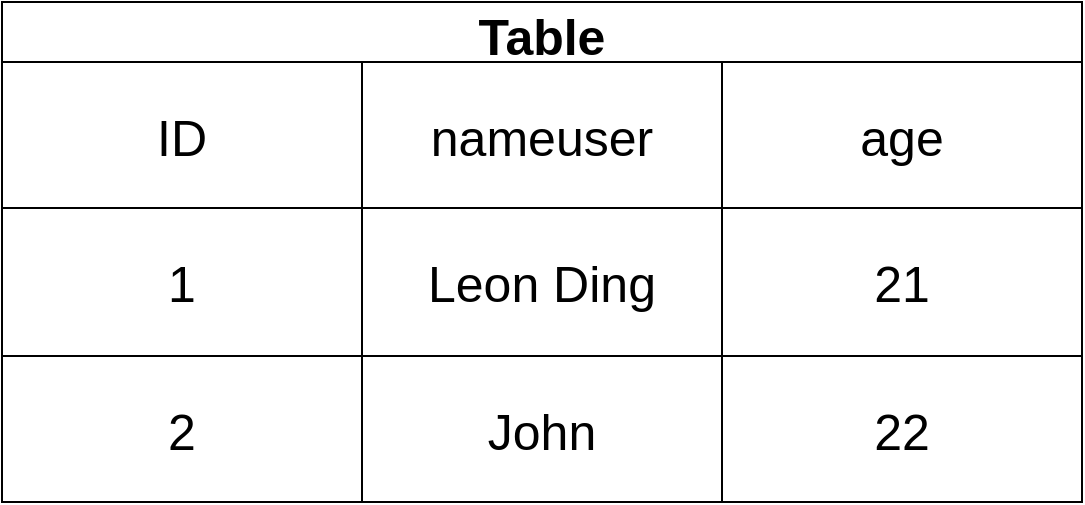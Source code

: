 <mxfile version="15.2.9" type="github"><diagram id="ibmIAs5vzxbRUl51puMs" name="第 1 页"><mxGraphModel dx="1186" dy="694" grid="1" gridSize="10" guides="1" tooltips="1" connect="1" arrows="1" fold="1" page="1" pageScale="1" pageWidth="827" pageHeight="1169" math="0" shadow="0"><root><mxCell id="0"/><mxCell id="1" parent="0"/><mxCell id="jqp1k1TRhJ0zXttBkaYL-87" value="Table" style="shape=table;startSize=30;container=1;collapsible=0;childLayout=tableLayout;fontStyle=1;align=center;pointerEvents=1;strokeWidth=1;fontSize=25;" vertex="1" parent="1"><mxGeometry x="150" y="180" width="540" height="250" as="geometry"/></mxCell><mxCell id="jqp1k1TRhJ0zXttBkaYL-88" value="" style="shape=partialRectangle;html=1;whiteSpace=wrap;collapsible=0;dropTarget=0;pointerEvents=0;fillColor=none;top=0;left=0;bottom=0;right=0;points=[[0,0.5],[1,0.5]];portConstraint=eastwest;strokeWidth=1;fontSize=25;" vertex="1" parent="jqp1k1TRhJ0zXttBkaYL-87"><mxGeometry y="30" width="540" height="73" as="geometry"/></mxCell><mxCell id="jqp1k1TRhJ0zXttBkaYL-89" value="&lt;font style=&quot;font-size: 25px;&quot;&gt;ID&lt;/font&gt;" style="shape=partialRectangle;html=1;whiteSpace=wrap;connectable=0;fillColor=none;top=0;left=0;bottom=0;right=0;overflow=hidden;pointerEvents=1;strokeWidth=1;fontSize=25;" vertex="1" parent="jqp1k1TRhJ0zXttBkaYL-88"><mxGeometry width="180" height="73" as="geometry"><mxRectangle width="180" height="73" as="alternateBounds"/></mxGeometry></mxCell><mxCell id="jqp1k1TRhJ0zXttBkaYL-90" value="&lt;font style=&quot;font-size: 25px;&quot;&gt;nameuser&lt;/font&gt;" style="shape=partialRectangle;html=1;whiteSpace=wrap;connectable=0;fillColor=none;top=0;left=0;bottom=0;right=0;overflow=hidden;pointerEvents=1;strokeWidth=1;fontSize=25;" vertex="1" parent="jqp1k1TRhJ0zXttBkaYL-88"><mxGeometry x="180" width="180" height="73" as="geometry"><mxRectangle width="180" height="73" as="alternateBounds"/></mxGeometry></mxCell><mxCell id="jqp1k1TRhJ0zXttBkaYL-91" value="&lt;font style=&quot;font-size: 25px;&quot;&gt;age&lt;/font&gt;" style="shape=partialRectangle;html=1;whiteSpace=wrap;connectable=0;fillColor=none;top=0;left=0;bottom=0;right=0;overflow=hidden;pointerEvents=1;strokeWidth=1;fontSize=25;" vertex="1" parent="jqp1k1TRhJ0zXttBkaYL-88"><mxGeometry x="360" width="180" height="73" as="geometry"><mxRectangle width="180" height="73" as="alternateBounds"/></mxGeometry></mxCell><mxCell id="jqp1k1TRhJ0zXttBkaYL-92" value="" style="shape=partialRectangle;html=1;whiteSpace=wrap;collapsible=0;dropTarget=0;pointerEvents=0;fillColor=none;top=0;left=0;bottom=0;right=0;points=[[0,0.5],[1,0.5]];portConstraint=eastwest;strokeWidth=1;fontSize=25;" vertex="1" parent="jqp1k1TRhJ0zXttBkaYL-87"><mxGeometry y="103" width="540" height="74" as="geometry"/></mxCell><mxCell id="jqp1k1TRhJ0zXttBkaYL-93" value="&lt;font style=&quot;font-size: 25px;&quot;&gt;1&lt;/font&gt;" style="shape=partialRectangle;html=1;whiteSpace=wrap;connectable=0;fillColor=none;top=0;left=0;bottom=0;right=0;overflow=hidden;pointerEvents=1;strokeWidth=1;fontSize=25;" vertex="1" parent="jqp1k1TRhJ0zXttBkaYL-92"><mxGeometry width="180" height="74" as="geometry"><mxRectangle width="180" height="74" as="alternateBounds"/></mxGeometry></mxCell><mxCell id="jqp1k1TRhJ0zXttBkaYL-94" value="Leon Ding" style="shape=partialRectangle;html=1;whiteSpace=wrap;connectable=0;fillColor=none;top=0;left=0;bottom=0;right=0;overflow=hidden;pointerEvents=1;strokeWidth=1;fontSize=25;" vertex="1" parent="jqp1k1TRhJ0zXttBkaYL-92"><mxGeometry x="180" width="180" height="74" as="geometry"><mxRectangle width="180" height="74" as="alternateBounds"/></mxGeometry></mxCell><mxCell id="jqp1k1TRhJ0zXttBkaYL-95" value="21" style="shape=partialRectangle;html=1;whiteSpace=wrap;connectable=0;fillColor=none;top=0;left=0;bottom=0;right=0;overflow=hidden;pointerEvents=1;strokeWidth=1;fontSize=25;" vertex="1" parent="jqp1k1TRhJ0zXttBkaYL-92"><mxGeometry x="360" width="180" height="74" as="geometry"><mxRectangle width="180" height="74" as="alternateBounds"/></mxGeometry></mxCell><mxCell id="jqp1k1TRhJ0zXttBkaYL-96" value="" style="shape=partialRectangle;html=1;whiteSpace=wrap;collapsible=0;dropTarget=0;pointerEvents=0;fillColor=none;top=0;left=0;bottom=0;right=0;points=[[0,0.5],[1,0.5]];portConstraint=eastwest;strokeWidth=1;fontSize=25;" vertex="1" parent="jqp1k1TRhJ0zXttBkaYL-87"><mxGeometry y="177" width="540" height="73" as="geometry"/></mxCell><mxCell id="jqp1k1TRhJ0zXttBkaYL-97" value="&lt;font style=&quot;font-size: 25px;&quot;&gt;2&lt;/font&gt;" style="shape=partialRectangle;html=1;whiteSpace=wrap;connectable=0;fillColor=none;top=0;left=0;bottom=0;right=0;overflow=hidden;pointerEvents=1;strokeWidth=1;fontSize=25;" vertex="1" parent="jqp1k1TRhJ0zXttBkaYL-96"><mxGeometry width="180" height="73" as="geometry"><mxRectangle width="180" height="73" as="alternateBounds"/></mxGeometry></mxCell><mxCell id="jqp1k1TRhJ0zXttBkaYL-98" value="John" style="shape=partialRectangle;html=1;whiteSpace=wrap;connectable=0;fillColor=none;top=0;left=0;bottom=0;right=0;overflow=hidden;pointerEvents=1;strokeWidth=1;fontSize=25;" vertex="1" parent="jqp1k1TRhJ0zXttBkaYL-96"><mxGeometry x="180" width="180" height="73" as="geometry"><mxRectangle width="180" height="73" as="alternateBounds"/></mxGeometry></mxCell><mxCell id="jqp1k1TRhJ0zXttBkaYL-99" value="22" style="shape=partialRectangle;html=1;whiteSpace=wrap;connectable=0;fillColor=none;top=0;left=0;bottom=0;right=0;overflow=hidden;pointerEvents=1;strokeWidth=1;fontSize=25;" vertex="1" parent="jqp1k1TRhJ0zXttBkaYL-96"><mxGeometry x="360" width="180" height="73" as="geometry"><mxRectangle width="180" height="73" as="alternateBounds"/></mxGeometry></mxCell></root></mxGraphModel></diagram></mxfile>